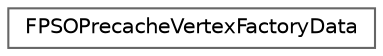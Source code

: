 digraph "Graphical Class Hierarchy"
{
 // INTERACTIVE_SVG=YES
 // LATEX_PDF_SIZE
  bgcolor="transparent";
  edge [fontname=Helvetica,fontsize=10,labelfontname=Helvetica,labelfontsize=10];
  node [fontname=Helvetica,fontsize=10,shape=box,height=0.2,width=0.4];
  rankdir="LR";
  Node0 [id="Node000000",label="FPSOPrecacheVertexFactoryData",height=0.2,width=0.4,color="grey40", fillcolor="white", style="filled",URL="$d8/dee/structFPSOPrecacheVertexFactoryData.html",tooltip="Wraps vertex factory data used during PSO precaching - optional element list ID can be used if manual..."];
}
